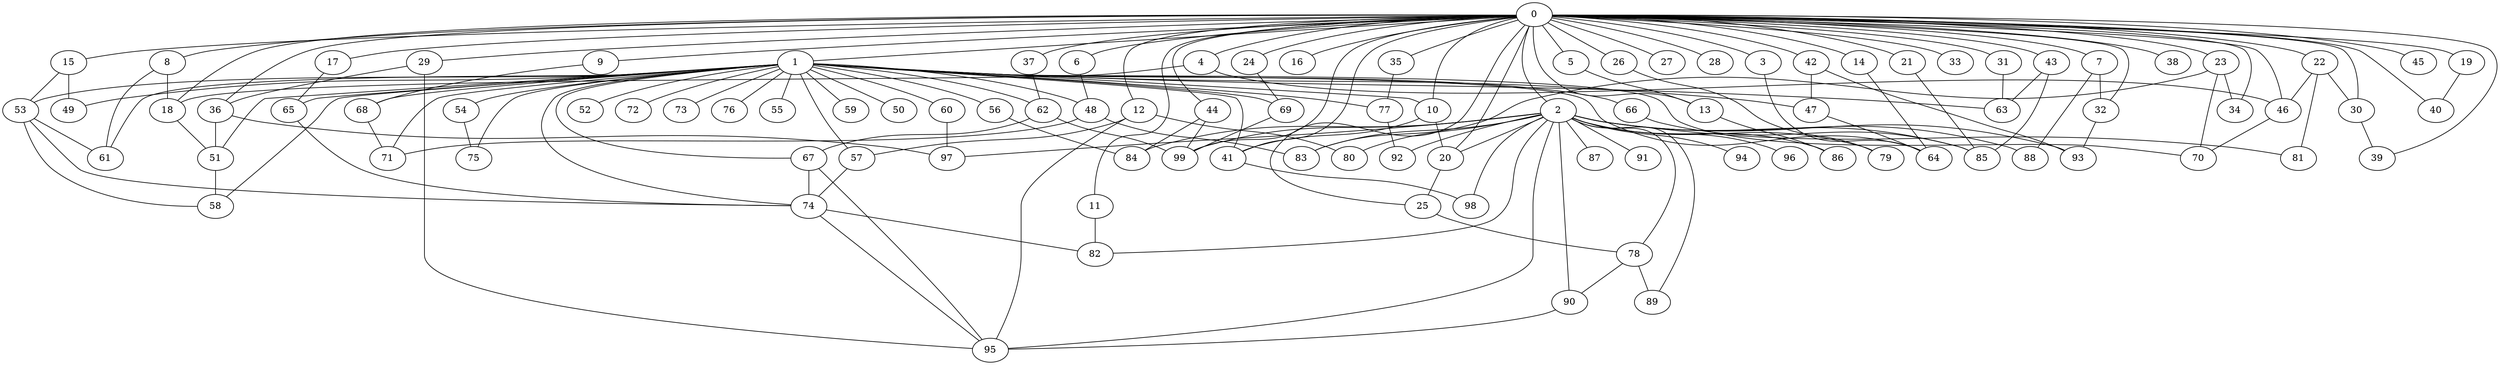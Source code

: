 
graph graphname {
    0 -- 1
0 -- 2
0 -- 3
0 -- 4
0 -- 5
0 -- 6
0 -- 7
0 -- 8
0 -- 9
0 -- 10
0 -- 11
0 -- 12
0 -- 13
0 -- 14
0 -- 15
0 -- 16
0 -- 17
0 -- 18
0 -- 19
0 -- 20
0 -- 21
0 -- 22
0 -- 23
0 -- 24
0 -- 25
0 -- 26
0 -- 27
0 -- 28
0 -- 29
0 -- 30
0 -- 31
0 -- 32
0 -- 33
0 -- 34
0 -- 35
0 -- 36
0 -- 37
0 -- 38
0 -- 39
0 -- 40
0 -- 41
0 -- 42
0 -- 43
0 -- 44
0 -- 45
0 -- 46
0 -- 99
1 -- 47
1 -- 48
1 -- 49
1 -- 50
1 -- 51
1 -- 52
1 -- 53
1 -- 54
1 -- 55
1 -- 56
1 -- 57
1 -- 58
1 -- 59
1 -- 60
1 -- 61
1 -- 62
1 -- 63
1 -- 64
1 -- 65
1 -- 66
1 -- 67
1 -- 68
1 -- 69
1 -- 70
1 -- 71
1 -- 72
1 -- 73
1 -- 74
1 -- 75
1 -- 76
1 -- 77
1 -- 41
1 -- 10
2 -- 78
2 -- 79
2 -- 80
2 -- 81
2 -- 82
2 -- 83
2 -- 84
2 -- 85
2 -- 86
2 -- 87
2 -- 88
2 -- 89
2 -- 90
2 -- 91
2 -- 92
2 -- 93
2 -- 94
2 -- 95
2 -- 96
2 -- 97
2 -- 98
2 -- 99
2 -- 20
3 -- 64
4 -- 18
4 -- 46
5 -- 13
6 -- 48
7 -- 88
7 -- 32
8 -- 61
8 -- 18
9 -- 68
10 -- 20
10 -- 41
11 -- 82
12 -- 95
12 -- 80
12 -- 57
13 -- 86
14 -- 64
15 -- 49
15 -- 53
17 -- 65
18 -- 51
19 -- 40
20 -- 25
21 -- 85
22 -- 81
22 -- 46
22 -- 30
23 -- 70
23 -- 83
23 -- 34
24 -- 69
25 -- 78
26 -- 79
29 -- 95
29 -- 36
30 -- 39
31 -- 63
32 -- 93
35 -- 77
36 -- 97
36 -- 51
37 -- 62
41 -- 98
42 -- 47
42 -- 93
43 -- 63
43 -- 85
44 -- 84
44 -- 99
46 -- 70
47 -- 64
48 -- 71
48 -- 83
51 -- 58
53 -- 58
53 -- 74
53 -- 61
54 -- 75
56 -- 84
57 -- 74
60 -- 97
62 -- 99
62 -- 67
65 -- 74
66 -- 85
67 -- 74
67 -- 95
68 -- 71
69 -- 99
74 -- 95
74 -- 82
77 -- 92
78 -- 90
78 -- 89
90 -- 95

}
